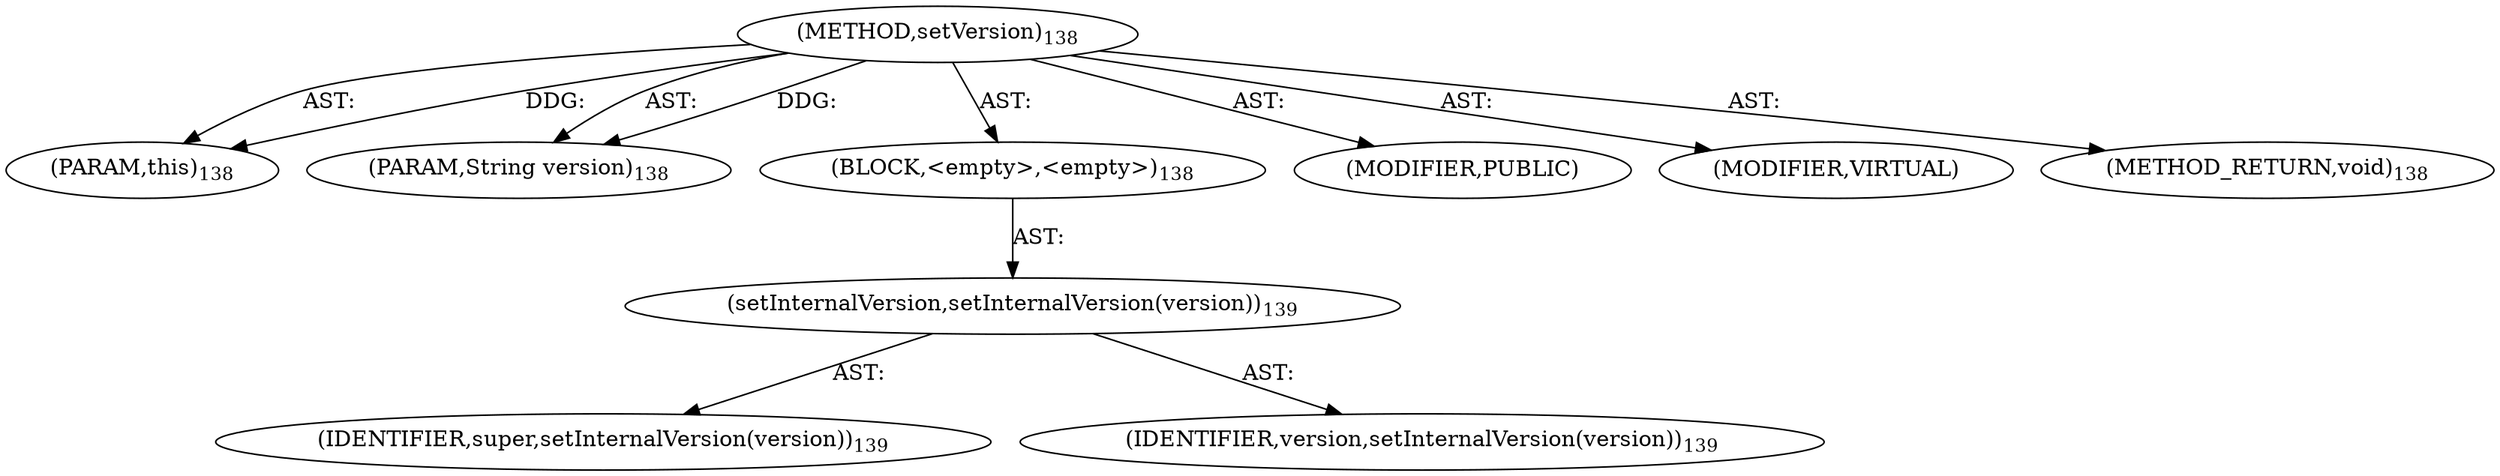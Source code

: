 digraph "setVersion" {  
"111669149699" [label = <(METHOD,setVersion)<SUB>138</SUB>> ]
"115964116997" [label = <(PARAM,this)<SUB>138</SUB>> ]
"115964116998" [label = <(PARAM,String version)<SUB>138</SUB>> ]
"25769803781" [label = <(BLOCK,&lt;empty&gt;,&lt;empty&gt;)<SUB>138</SUB>> ]
"30064771117" [label = <(setInternalVersion,setInternalVersion(version))<SUB>139</SUB>> ]
"68719476772" [label = <(IDENTIFIER,super,setInternalVersion(version))<SUB>139</SUB>> ]
"68719476773" [label = <(IDENTIFIER,version,setInternalVersion(version))<SUB>139</SUB>> ]
"133143986182" [label = <(MODIFIER,PUBLIC)> ]
"133143986183" [label = <(MODIFIER,VIRTUAL)> ]
"128849018883" [label = <(METHOD_RETURN,void)<SUB>138</SUB>> ]
  "111669149699" -> "115964116997"  [ label = "AST: "] 
  "111669149699" -> "115964116998"  [ label = "AST: "] 
  "111669149699" -> "25769803781"  [ label = "AST: "] 
  "111669149699" -> "133143986182"  [ label = "AST: "] 
  "111669149699" -> "133143986183"  [ label = "AST: "] 
  "111669149699" -> "128849018883"  [ label = "AST: "] 
  "25769803781" -> "30064771117"  [ label = "AST: "] 
  "30064771117" -> "68719476772"  [ label = "AST: "] 
  "30064771117" -> "68719476773"  [ label = "AST: "] 
  "111669149699" -> "115964116997"  [ label = "DDG: "] 
  "111669149699" -> "115964116998"  [ label = "DDG: "] 
}
